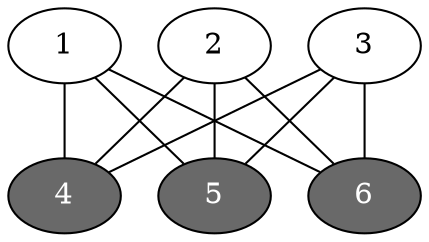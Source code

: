 graph K33
{
    node[style=filled]
    {1, 2, 3 [fillcolor=white]}
    {4, 5, 6 [fillcolor=dimgrey , fontcolor=white]}
    1--{4, 5, 6}
    2--{4, 5, 6}
    3--{4, 5, 6}
}
